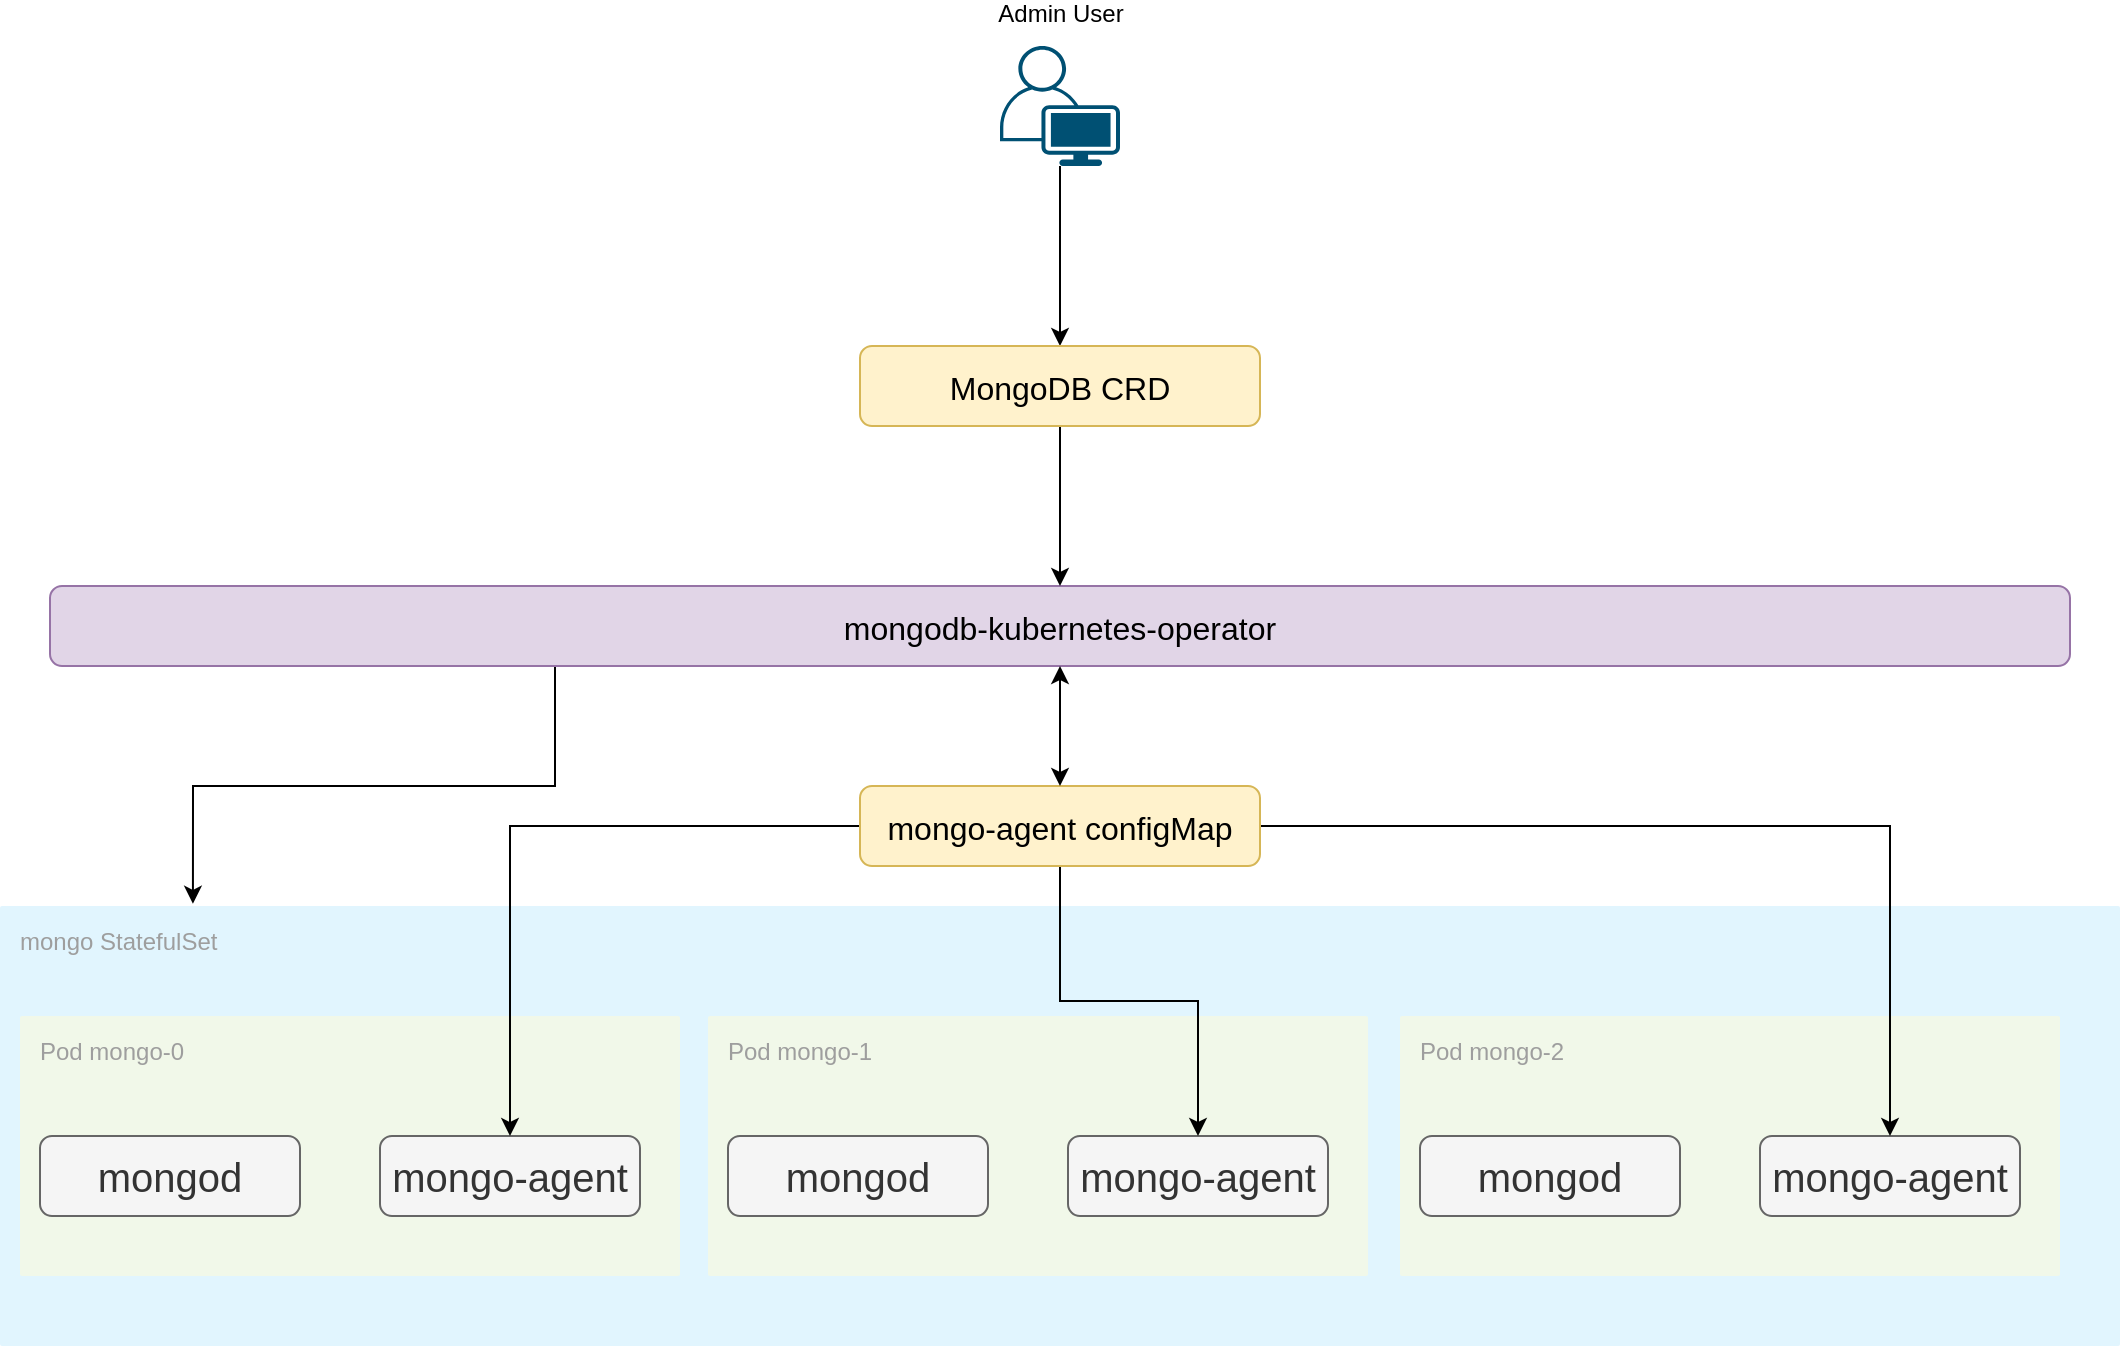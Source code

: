 <mxfile version="13.0.1" type="device"><diagram id="AkIOWqncEzyjyjic6smv" name="Page-1"><mxGraphModel dx="1426" dy="2029" grid="1" gridSize="10" guides="1" tooltips="1" connect="1" arrows="1" fold="1" page="1" pageScale="1" pageWidth="827" pageHeight="1169" math="0" shadow="0"><root><mxCell id="0"/><mxCell id="1" parent="0"/><mxCell id="ammgmeRIQm8ulnu7kFlC-19" value="mongo StatefulSet" style="points=[[0,0,0],[0.25,0,0],[0.5,0,0],[0.75,0,0],[1,0,0],[1,0.25,0],[1,0.5,0],[1,0.75,0],[1,1,0],[0.75,1,0],[0.5,1,0],[0.25,1,0],[0,1,0],[0,0.75,0],[0,0.5,0],[0,0.25,0]];rounded=1;absoluteArcSize=1;arcSize=2;html=1;strokeColor=none;gradientColor=none;shadow=0;dashed=0;fontSize=12;fontColor=#9E9E9E;align=left;verticalAlign=top;spacing=10;spacingTop=-4;fillColor=#E1F5FE;" vertex="1" parent="1"><mxGeometry x="60" y="400" width="1060" height="220" as="geometry"/></mxCell><mxCell id="ammgmeRIQm8ulnu7kFlC-7" value="" style="group" vertex="1" connectable="0" parent="1"><mxGeometry x="70" y="455" width="330" height="130" as="geometry"/></mxCell><mxCell id="ammgmeRIQm8ulnu7kFlC-2" value="Pod mongo-0" style="points=[[0,0,0],[0.25,0,0],[0.5,0,0],[0.75,0,0],[1,0,0],[1,0.25,0],[1,0.5,0],[1,0.75,0],[1,1,0],[0.75,1,0],[0.5,1,0],[0.25,1,0],[0,1,0],[0,0.75,0],[0,0.5,0],[0,0.25,0]];rounded=1;absoluteArcSize=1;arcSize=2;html=1;strokeColor=none;gradientColor=none;shadow=0;dashed=0;fontSize=12;fontColor=#9E9E9E;align=left;verticalAlign=top;spacing=10;spacingTop=-4;fillColor=#F1F8E9;" vertex="1" parent="ammgmeRIQm8ulnu7kFlC-7"><mxGeometry width="330" height="130" as="geometry"/></mxCell><mxCell id="ammgmeRIQm8ulnu7kFlC-5" value="mongod" style="rounded=1;whiteSpace=wrap;html=1;fillColor=#f5f5f5;strokeColor=#666666;fontFamily=Helvetica;fontSize=20;fontColor=#333333;" vertex="1" parent="ammgmeRIQm8ulnu7kFlC-7"><mxGeometry x="10" y="60" width="130" height="40" as="geometry"/></mxCell><mxCell id="ammgmeRIQm8ulnu7kFlC-6" value="mongo-agent" style="rounded=1;whiteSpace=wrap;html=1;fillColor=#f5f5f5;strokeColor=#666666;fontFamily=Helvetica;fontSize=20;fontColor=#333333;" vertex="1" parent="ammgmeRIQm8ulnu7kFlC-7"><mxGeometry x="180" y="60" width="130" height="40" as="geometry"/></mxCell><mxCell id="ammgmeRIQm8ulnu7kFlC-24" style="edgeStyle=orthogonalEdgeStyle;rounded=0;orthogonalLoop=1;jettySize=auto;html=1;entryX=0.091;entryY=-0.005;entryDx=0;entryDy=0;entryPerimeter=0;exitX=0.25;exitY=1;exitDx=0;exitDy=0;" edge="1" parent="1" source="ammgmeRIQm8ulnu7kFlC-8" target="ammgmeRIQm8ulnu7kFlC-19"><mxGeometry relative="1" as="geometry"/></mxCell><mxCell id="ammgmeRIQm8ulnu7kFlC-8" value="&lt;div style=&quot;line-height: 18px&quot;&gt;&lt;font style=&quot;font-size: 16px&quot;&gt;mongodb-kubernetes-operator&lt;/font&gt;&lt;/div&gt;" style="rounded=1;whiteSpace=wrap;html=1;fillColor=#e1d5e7;strokeColor=#9673a6;fontFamily=Helvetica;fontSize=20;" vertex="1" parent="1"><mxGeometry x="85" y="240" width="1010" height="40" as="geometry"/></mxCell><mxCell id="ammgmeRIQm8ulnu7kFlC-9" value="" style="group" vertex="1" connectable="0" parent="1"><mxGeometry x="414" y="455" width="330" height="130" as="geometry"/></mxCell><mxCell id="ammgmeRIQm8ulnu7kFlC-10" value="Pod mongo-1" style="points=[[0,0,0],[0.25,0,0],[0.5,0,0],[0.75,0,0],[1,0,0],[1,0.25,0],[1,0.5,0],[1,0.75,0],[1,1,0],[0.75,1,0],[0.5,1,0],[0.25,1,0],[0,1,0],[0,0.75,0],[0,0.5,0],[0,0.25,0]];rounded=1;absoluteArcSize=1;arcSize=2;html=1;strokeColor=none;gradientColor=none;shadow=0;dashed=0;fontSize=12;fontColor=#9E9E9E;align=left;verticalAlign=top;spacing=10;spacingTop=-4;fillColor=#F1F8E9;" vertex="1" parent="ammgmeRIQm8ulnu7kFlC-9"><mxGeometry width="330" height="130" as="geometry"/></mxCell><mxCell id="ammgmeRIQm8ulnu7kFlC-11" value="mongod" style="rounded=1;whiteSpace=wrap;html=1;fillColor=#f5f5f5;strokeColor=#666666;fontFamily=Helvetica;fontSize=20;fontColor=#333333;" vertex="1" parent="ammgmeRIQm8ulnu7kFlC-9"><mxGeometry x="10" y="60" width="130" height="40" as="geometry"/></mxCell><mxCell id="ammgmeRIQm8ulnu7kFlC-12" value="mongo-agent" style="rounded=1;whiteSpace=wrap;html=1;fillColor=#f5f5f5;strokeColor=#666666;fontFamily=Helvetica;fontSize=20;fontColor=#333333;" vertex="1" parent="ammgmeRIQm8ulnu7kFlC-9"><mxGeometry x="180" y="60" width="130" height="40" as="geometry"/></mxCell><mxCell id="ammgmeRIQm8ulnu7kFlC-13" value="" style="group" vertex="1" connectable="0" parent="1"><mxGeometry x="760" y="455" width="330" height="130" as="geometry"/></mxCell><mxCell id="ammgmeRIQm8ulnu7kFlC-14" value="Pod mongo-2" style="points=[[0,0,0],[0.25,0,0],[0.5,0,0],[0.75,0,0],[1,0,0],[1,0.25,0],[1,0.5,0],[1,0.75,0],[1,1,0],[0.75,1,0],[0.5,1,0],[0.25,1,0],[0,1,0],[0,0.75,0],[0,0.5,0],[0,0.25,0]];rounded=1;absoluteArcSize=1;arcSize=2;html=1;strokeColor=none;gradientColor=none;shadow=0;dashed=0;fontSize=12;fontColor=#9E9E9E;align=left;verticalAlign=top;spacing=10;spacingTop=-4;fillColor=#F1F8E9;" vertex="1" parent="ammgmeRIQm8ulnu7kFlC-13"><mxGeometry width="330" height="130" as="geometry"/></mxCell><mxCell id="ammgmeRIQm8ulnu7kFlC-15" value="mongod" style="rounded=1;whiteSpace=wrap;html=1;fillColor=#f5f5f5;strokeColor=#666666;fontFamily=Helvetica;fontSize=20;fontColor=#333333;" vertex="1" parent="ammgmeRIQm8ulnu7kFlC-13"><mxGeometry x="10" y="60" width="130" height="40" as="geometry"/></mxCell><mxCell id="ammgmeRIQm8ulnu7kFlC-16" value="mongo-agent" style="rounded=1;whiteSpace=wrap;html=1;fillColor=#f5f5f5;strokeColor=#666666;fontFamily=Helvetica;fontSize=20;fontColor=#333333;" vertex="1" parent="ammgmeRIQm8ulnu7kFlC-13"><mxGeometry x="180" y="60" width="130" height="40" as="geometry"/></mxCell><mxCell id="ammgmeRIQm8ulnu7kFlC-21" style="edgeStyle=orthogonalEdgeStyle;rounded=0;orthogonalLoop=1;jettySize=auto;html=1;" edge="1" parent="1" source="ammgmeRIQm8ulnu7kFlC-17" target="ammgmeRIQm8ulnu7kFlC-6"><mxGeometry relative="1" as="geometry"/></mxCell><mxCell id="ammgmeRIQm8ulnu7kFlC-22" style="edgeStyle=orthogonalEdgeStyle;rounded=0;orthogonalLoop=1;jettySize=auto;html=1;entryX=0.5;entryY=0;entryDx=0;entryDy=0;" edge="1" parent="1" source="ammgmeRIQm8ulnu7kFlC-17" target="ammgmeRIQm8ulnu7kFlC-12"><mxGeometry relative="1" as="geometry"/></mxCell><mxCell id="ammgmeRIQm8ulnu7kFlC-23" style="edgeStyle=orthogonalEdgeStyle;rounded=0;orthogonalLoop=1;jettySize=auto;html=1;" edge="1" parent="1" source="ammgmeRIQm8ulnu7kFlC-17" target="ammgmeRIQm8ulnu7kFlC-16"><mxGeometry relative="1" as="geometry"/></mxCell><mxCell id="ammgmeRIQm8ulnu7kFlC-17" value="&lt;div style=&quot;line-height: 18px&quot;&gt;&lt;font style=&quot;font-size: 16px&quot;&gt;mongo-agent configMap&lt;/font&gt;&lt;/div&gt;" style="rounded=1;whiteSpace=wrap;html=1;fillColor=#fff2cc;strokeColor=#d6b656;fontFamily=Helvetica;fontSize=20;" vertex="1" parent="1"><mxGeometry x="490" y="340" width="200" height="40" as="geometry"/></mxCell><mxCell id="ammgmeRIQm8ulnu7kFlC-20" value="" style="endArrow=classic;startArrow=classic;html=1;entryX=0.5;entryY=1;entryDx=0;entryDy=0;exitX=0.5;exitY=0;exitDx=0;exitDy=0;" edge="1" parent="1" source="ammgmeRIQm8ulnu7kFlC-17" target="ammgmeRIQm8ulnu7kFlC-8"><mxGeometry width="50" height="50" relative="1" as="geometry"><mxPoint x="630" y="460" as="sourcePoint"/><mxPoint x="680" y="410" as="targetPoint"/></mxGeometry></mxCell><mxCell id="ammgmeRIQm8ulnu7kFlC-26" style="edgeStyle=orthogonalEdgeStyle;rounded=0;orthogonalLoop=1;jettySize=auto;html=1;entryX=0.5;entryY=0;entryDx=0;entryDy=0;" edge="1" parent="1" source="ammgmeRIQm8ulnu7kFlC-25" target="ammgmeRIQm8ulnu7kFlC-29"><mxGeometry relative="1" as="geometry"/></mxCell><mxCell id="ammgmeRIQm8ulnu7kFlC-25" value="Admin User" style="points=[[0.35,0,0],[0.98,0.51,0],[1,0.71,0],[0.67,1,0],[0,0.795,0],[0,0.65,0]];verticalLabelPosition=bottom;html=1;verticalAlign=top;aspect=fixed;align=center;pointerEvents=1;shape=mxgraph.cisco19.user;fillColor=#005073;strokeColor=none;spacingTop=-90;" vertex="1" parent="1"><mxGeometry x="560" y="-30" width="60" height="60" as="geometry"/></mxCell><mxCell id="ammgmeRIQm8ulnu7kFlC-30" style="edgeStyle=orthogonalEdgeStyle;rounded=0;orthogonalLoop=1;jettySize=auto;html=1;" edge="1" parent="1" source="ammgmeRIQm8ulnu7kFlC-29" target="ammgmeRIQm8ulnu7kFlC-8"><mxGeometry relative="1" as="geometry"/></mxCell><mxCell id="ammgmeRIQm8ulnu7kFlC-29" value="&lt;div style=&quot;line-height: 18px&quot;&gt;&lt;font style=&quot;font-size: 16px&quot;&gt;MongoDB CRD&lt;/font&gt;&lt;/div&gt;" style="rounded=1;whiteSpace=wrap;html=1;fillColor=#fff2cc;strokeColor=#d6b656;fontFamily=Helvetica;fontSize=20;" vertex="1" parent="1"><mxGeometry x="490" y="120" width="200" height="40" as="geometry"/></mxCell></root></mxGraphModel></diagram></mxfile>